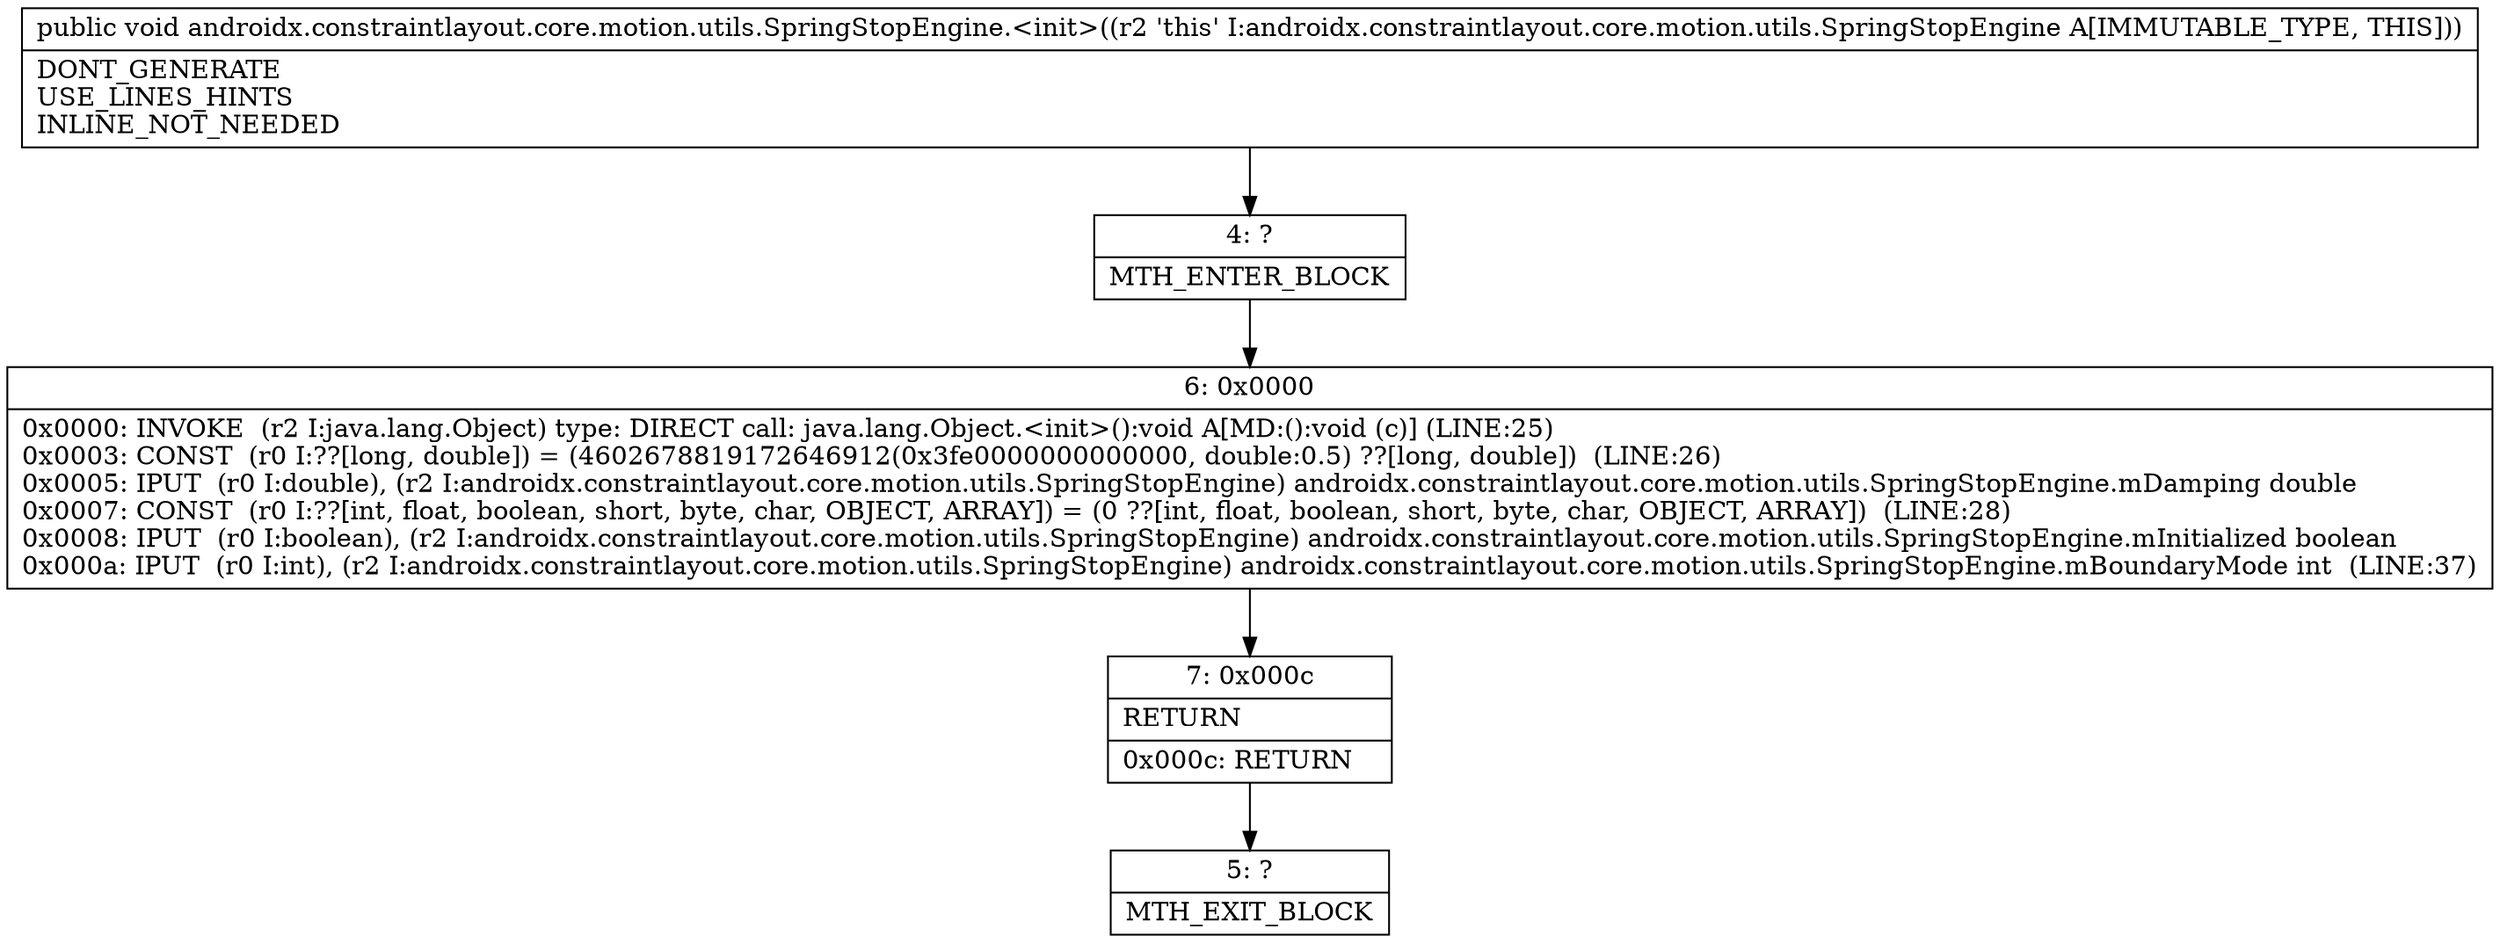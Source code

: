 digraph "CFG forandroidx.constraintlayout.core.motion.utils.SpringStopEngine.\<init\>()V" {
Node_4 [shape=record,label="{4\:\ ?|MTH_ENTER_BLOCK\l}"];
Node_6 [shape=record,label="{6\:\ 0x0000|0x0000: INVOKE  (r2 I:java.lang.Object) type: DIRECT call: java.lang.Object.\<init\>():void A[MD:():void (c)] (LINE:25)\l0x0003: CONST  (r0 I:??[long, double]) = (4602678819172646912(0x3fe0000000000000, double:0.5) ??[long, double])  (LINE:26)\l0x0005: IPUT  (r0 I:double), (r2 I:androidx.constraintlayout.core.motion.utils.SpringStopEngine) androidx.constraintlayout.core.motion.utils.SpringStopEngine.mDamping double \l0x0007: CONST  (r0 I:??[int, float, boolean, short, byte, char, OBJECT, ARRAY]) = (0 ??[int, float, boolean, short, byte, char, OBJECT, ARRAY])  (LINE:28)\l0x0008: IPUT  (r0 I:boolean), (r2 I:androidx.constraintlayout.core.motion.utils.SpringStopEngine) androidx.constraintlayout.core.motion.utils.SpringStopEngine.mInitialized boolean \l0x000a: IPUT  (r0 I:int), (r2 I:androidx.constraintlayout.core.motion.utils.SpringStopEngine) androidx.constraintlayout.core.motion.utils.SpringStopEngine.mBoundaryMode int  (LINE:37)\l}"];
Node_7 [shape=record,label="{7\:\ 0x000c|RETURN\l|0x000c: RETURN   \l}"];
Node_5 [shape=record,label="{5\:\ ?|MTH_EXIT_BLOCK\l}"];
MethodNode[shape=record,label="{public void androidx.constraintlayout.core.motion.utils.SpringStopEngine.\<init\>((r2 'this' I:androidx.constraintlayout.core.motion.utils.SpringStopEngine A[IMMUTABLE_TYPE, THIS]))  | DONT_GENERATE\lUSE_LINES_HINTS\lINLINE_NOT_NEEDED\l}"];
MethodNode -> Node_4;Node_4 -> Node_6;
Node_6 -> Node_7;
Node_7 -> Node_5;
}

